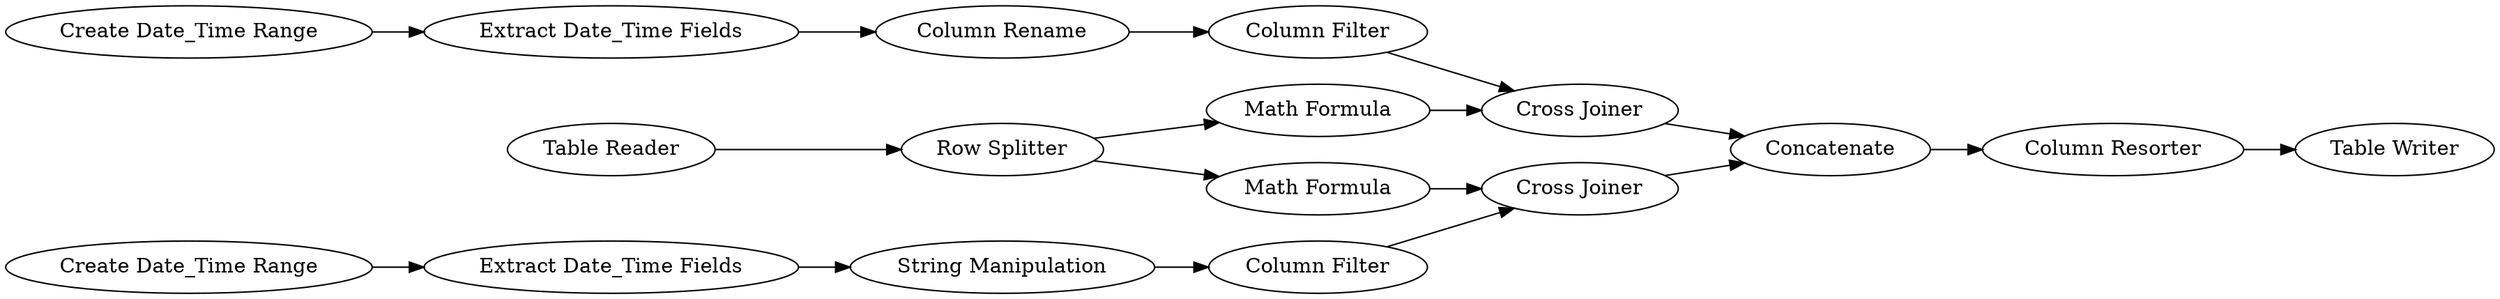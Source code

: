 digraph {
	1 [label="Table Reader"]
	2 [label="Row Splitter"]
	3 [label="Create Date_Time Range"]
	4 [label="Create Date_Time Range"]
	5 [label="Extract Date_Time Fields"]
	6 [label="Extract Date_Time Fields"]
	7 [label="String Manipulation"]
	8 [label="Math Formula"]
	9 [label="Math Formula"]
	10 [label="Column Rename"]
	11 [label="Cross Joiner"]
	12 [label="Column Filter"]
	13 [label="Column Filter"]
	14 [label="Cross Joiner"]
	15 [label=Concatenate]
	16 [label="Column Resorter"]
	17 [label="Table Writer"]
	1 -> 2
	2 -> 8
	2 -> 9
	3 -> 5
	4 -> 6
	5 -> 10
	6 -> 7
	7 -> 13
	8 -> 11
	9 -> 14
	10 -> 12
	11 -> 15
	12 -> 11
	13 -> 14
	14 -> 15
	15 -> 16
	16 -> 17
	rankdir=LR
}
